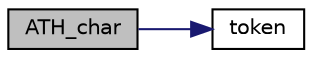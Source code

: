 digraph "ATH_char"
{
  edge [fontname="Helvetica",fontsize="10",labelfontname="Helvetica",labelfontsize="10"];
  node [fontname="Helvetica",fontsize="10",shape=record];
  rankdir="LR";
  Node8 [label="ATH_char",height=0.2,width=0.4,color="black", fillcolor="grey75", style="filled", fontcolor="black"];
  Node8 -> Node9 [color="midnightblue",fontsize="10",style="solid",fontname="Helvetica"];
  Node9 [label="token",height=0.2,width=0.4,color="black", fillcolor="white", style="filled",URL="$FreeRTOS_2atlast_8c.html#a8984ad89c2873f4bb3e849c2e515a131"];
}
